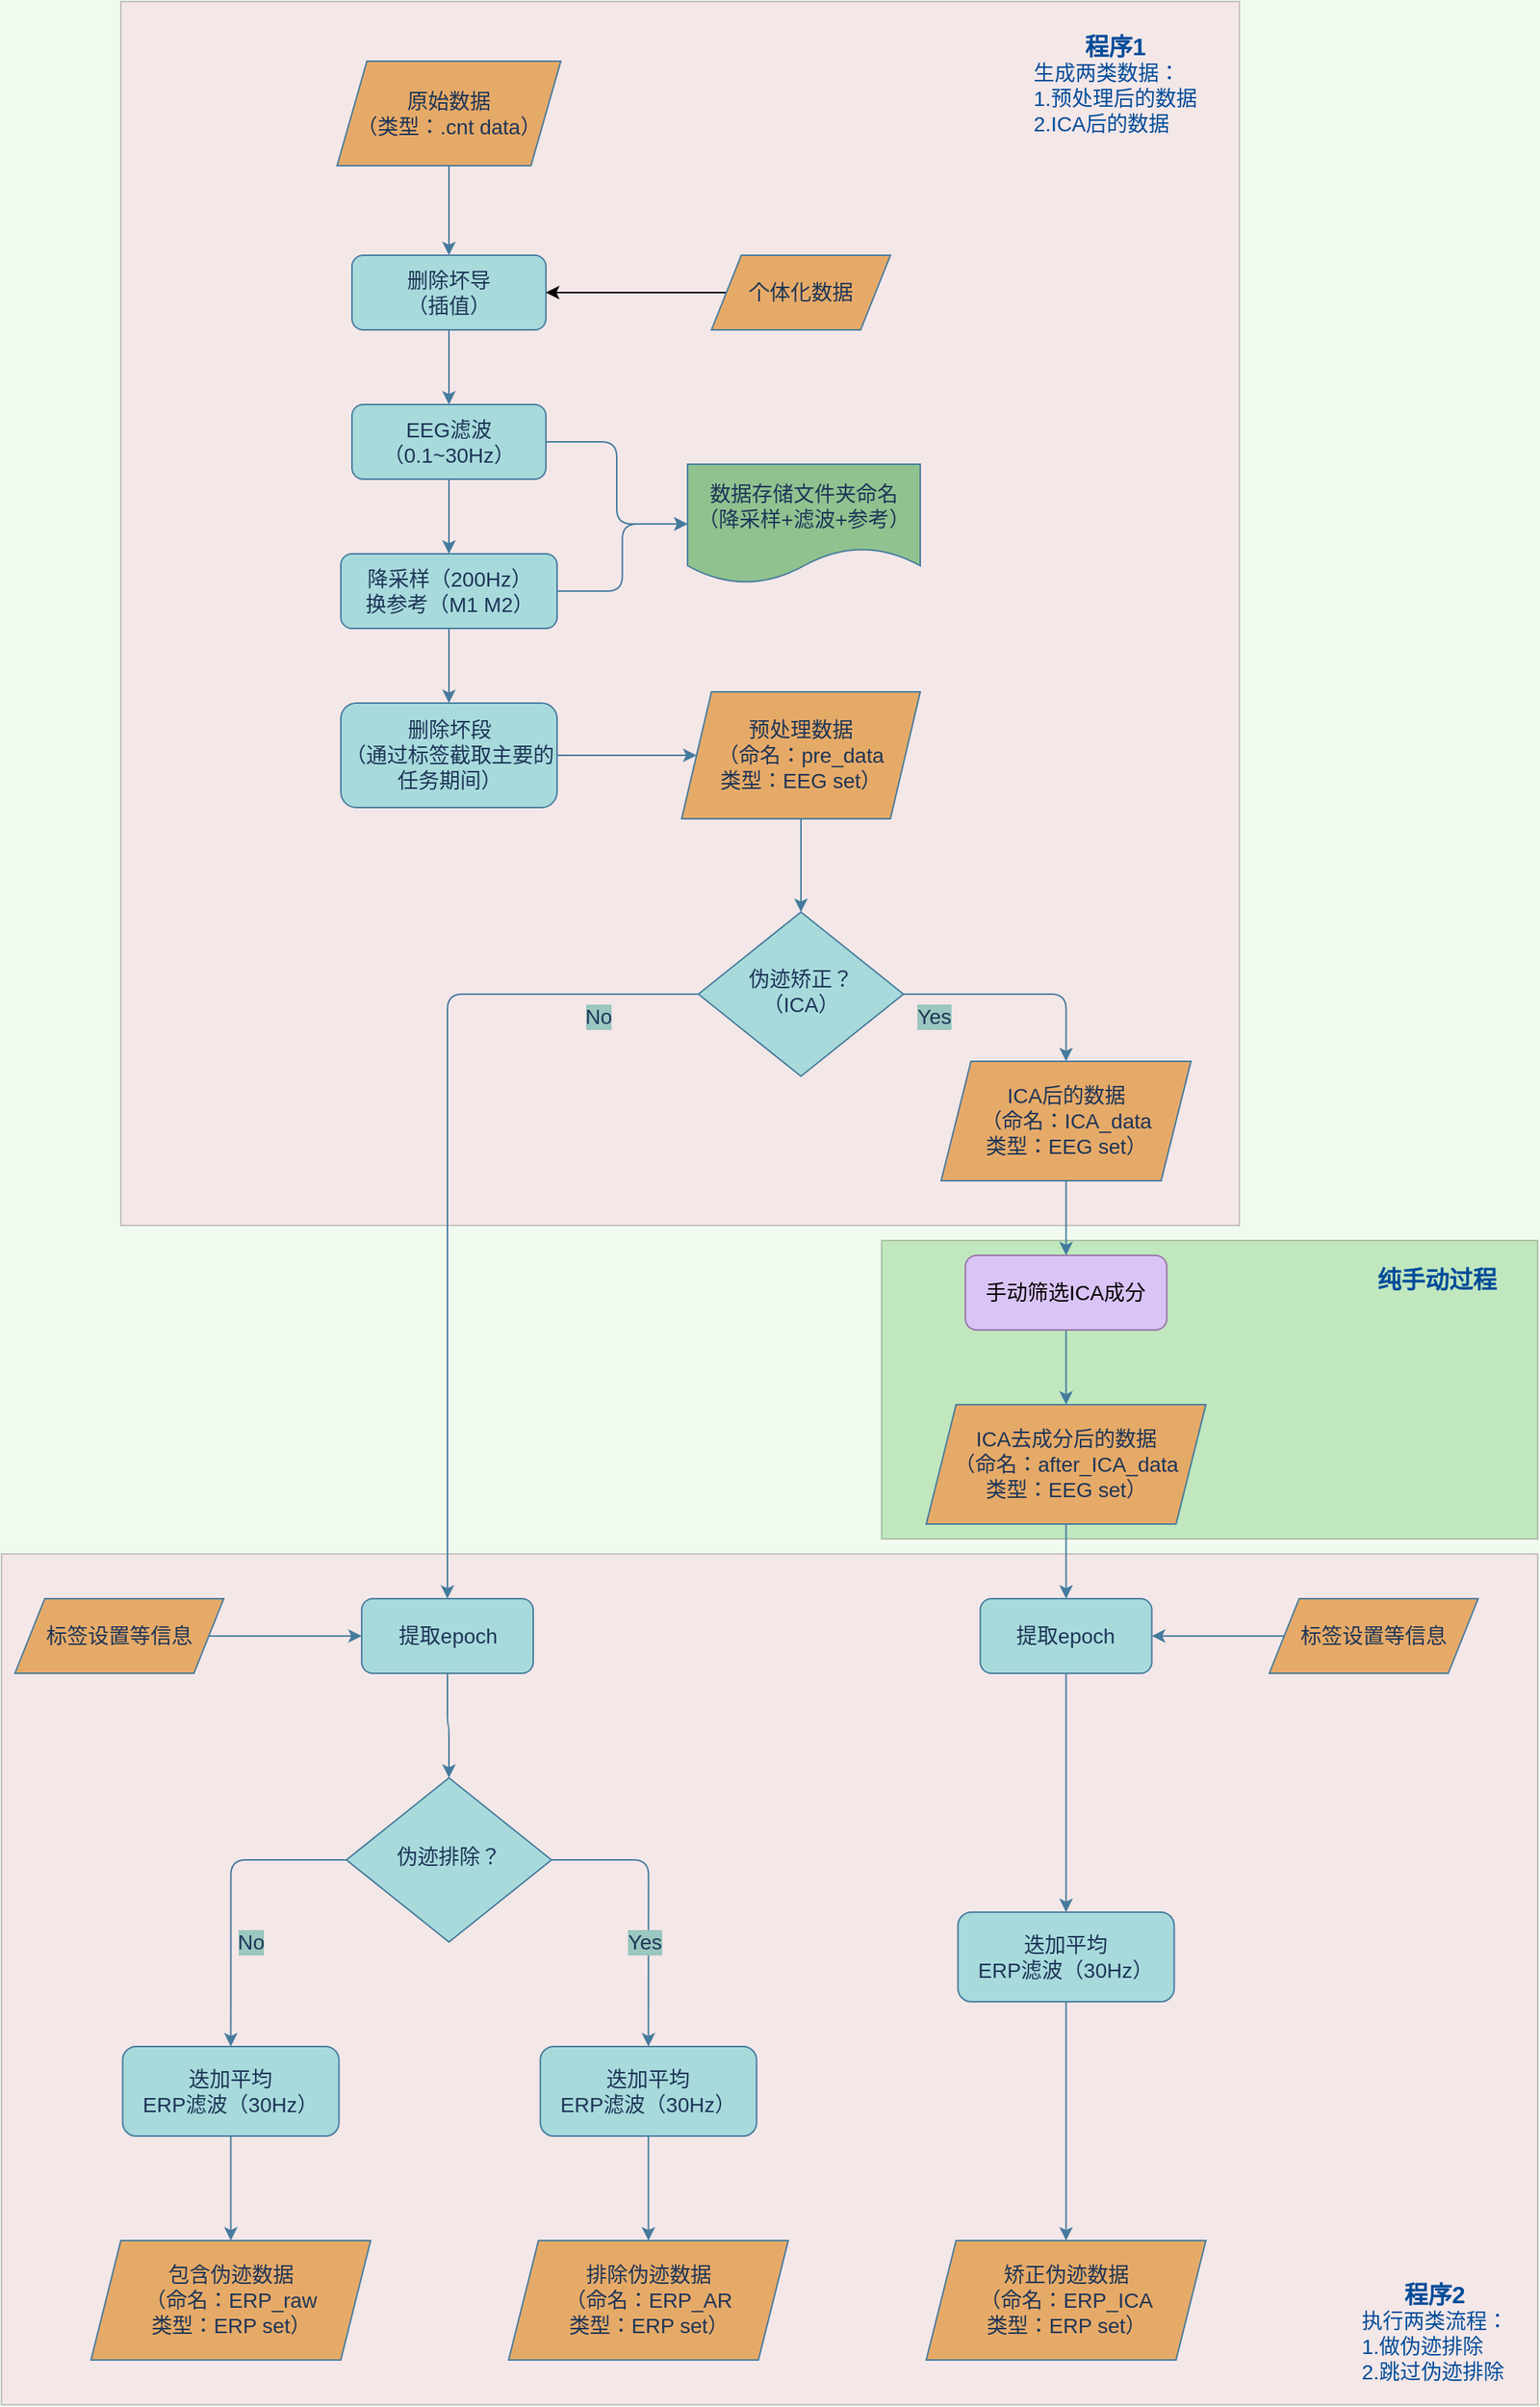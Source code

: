 <mxfile version="17.4.1" type="github" pages="2">
  <diagram id="C5RBs43oDa-KdzZeNtuy" name="20211011">
    <mxGraphModel dx="2043" dy="1754" grid="1" gridSize="10" guides="1" tooltips="1" connect="1" arrows="1" fold="1" page="1" pageScale="1" pageWidth="827" pageHeight="1169" background="#F1FAEE" math="0" shadow="0">
      <root>
        <mxCell id="WIyWlLk6GJQsqaUBKTNV-0" />
        <mxCell id="e1_vKqc_J4hscvGApq37-0" value="编程" parent="WIyWlLk6GJQsqaUBKTNV-0" />
        <mxCell id="e1_vKqc_J4hscvGApq37-1" value="" style="rounded=0;whiteSpace=wrap;html=1;fillColor=#FF99CC;opacity=20;" parent="e1_vKqc_J4hscvGApq37-0" vertex="1">
          <mxGeometry x="-80" y="940" width="1030" height="570" as="geometry" />
        </mxCell>
        <mxCell id="e1_vKqc_J4hscvGApq37-2" value="&lt;div style=&quot;text-align: center&quot;&gt;&lt;font style=&quot;font-size: 16px&quot;&gt;程序2&lt;/font&gt;&lt;/div&gt;&lt;span style=&quot;font-size: 14px&quot;&gt;&lt;span style=&quot;font-weight: normal&quot;&gt;执行两类流程：&lt;/span&gt;&lt;br&gt;&lt;span style=&quot;font-weight: normal&quot;&gt;1.做伪迹排除&lt;/span&gt;&lt;br&gt;&lt;span style=&quot;font-weight: normal&quot;&gt;2.跳过&lt;/span&gt;&lt;/span&gt;&lt;span style=&quot;font-size: 14px ; font-weight: 400&quot;&gt;伪迹排除&lt;/span&gt;&lt;span style=&quot;font-size: 14px&quot;&gt;&lt;br&gt;&lt;/span&gt;" style="text;html=1;strokeColor=none;fillColor=none;align=left;verticalAlign=top;whiteSpace=wrap;rounded=0;opacity=20;fontStyle=1;fontColor=#004C99;" parent="e1_vKqc_J4hscvGApq37-0" vertex="1">
          <mxGeometry x="830" y="1420" width="110.91" height="80.34" as="geometry" />
        </mxCell>
        <mxCell id="e1_vKqc_J4hscvGApq37-3" value="" style="rounded=0;whiteSpace=wrap;html=1;fillColor=#FF99CC;opacity=20;" parent="e1_vKqc_J4hscvGApq37-0" vertex="1">
          <mxGeometry y="-100" width="750" height="820" as="geometry" />
        </mxCell>
        <mxCell id="e1_vKqc_J4hscvGApq37-4" value="&lt;div style=&quot;text-align: center&quot;&gt;&lt;font style=&quot;font-size: 16px&quot;&gt;程序1&lt;/font&gt;&lt;/div&gt;&lt;span style=&quot;font-size: 14px&quot;&gt;&lt;span style=&quot;font-weight: normal&quot;&gt;生成两类数据：&lt;/span&gt;&lt;br&gt;&lt;span style=&quot;font-weight: normal&quot;&gt;1.预处理后的数据&lt;/span&gt;&lt;br&gt;&lt;span style=&quot;font-weight: normal&quot;&gt;2.ICA后的数据&lt;/span&gt;&lt;br&gt;&lt;/span&gt;" style="text;html=1;strokeColor=none;fillColor=none;align=left;verticalAlign=top;whiteSpace=wrap;rounded=0;opacity=20;fontStyle=1;fontColor=#004C99;" parent="e1_vKqc_J4hscvGApq37-0" vertex="1">
          <mxGeometry x="610" y="-86" width="127.89" height="86.1" as="geometry" />
        </mxCell>
        <mxCell id="e1_vKqc_J4hscvGApq37-5" value="" style="rounded=0;whiteSpace=wrap;html=1;opacity=20;fillColor=#009900;" parent="e1_vKqc_J4hscvGApq37-0" vertex="1">
          <mxGeometry x="510" y="730" width="440" height="200" as="geometry" />
        </mxCell>
        <mxCell id="e1_vKqc_J4hscvGApq37-6" value="&lt;div style=&quot;&quot;&gt;&lt;span style=&quot;font-size: 16px&quot;&gt;纯手动过程&lt;/span&gt;&lt;/div&gt;&lt;span style=&quot;font-size: 14px&quot;&gt;&lt;br&gt;&lt;/span&gt;" style="text;html=1;strokeColor=none;fillColor=none;align=center;verticalAlign=top;whiteSpace=wrap;rounded=0;opacity=20;fontStyle=1;fontColor=#004C99;" parent="e1_vKqc_J4hscvGApq37-0" vertex="1">
          <mxGeometry x="827" y="740" width="110.91" height="100" as="geometry" />
        </mxCell>
        <mxCell id="WIyWlLk6GJQsqaUBKTNV-1" parent="WIyWlLk6GJQsqaUBKTNV-0" />
        <mxCell id="ryKfxwtIdcbAc-Ll13h3-4" style="edgeStyle=orthogonalEdgeStyle;curved=0;rounded=1;sketch=0;orthogonalLoop=1;jettySize=auto;html=1;entryX=0.5;entryY=0;entryDx=0;entryDy=0;fontSize=14;fontColor=#1D3557;strokeColor=#457B9D;fillColor=#A8DADC;" parent="WIyWlLk6GJQsqaUBKTNV-1" source="WIyWlLk6GJQsqaUBKTNV-3" target="ryKfxwtIdcbAc-Ll13h3-3" edge="1">
          <mxGeometry relative="1" as="geometry" />
        </mxCell>
        <mxCell id="WIyWlLk6GJQsqaUBKTNV-3" value="删除坏导&lt;br&gt;（插值）" style="rounded=1;whiteSpace=wrap;html=1;fontSize=14;glass=0;strokeWidth=1;shadow=0;fillColor=#A8DADC;strokeColor=#457B9D;fontColor=#1D3557;" parent="WIyWlLk6GJQsqaUBKTNV-1" vertex="1">
          <mxGeometry x="155" y="70" width="130" height="50" as="geometry" />
        </mxCell>
        <mxCell id="ryKfxwtIdcbAc-Ll13h3-19" style="edgeStyle=orthogonalEdgeStyle;curved=0;rounded=1;sketch=0;orthogonalLoop=1;jettySize=auto;html=1;entryX=0.5;entryY=0;entryDx=0;entryDy=0;fontSize=14;fontColor=#1D3557;strokeColor=#457B9D;fillColor=#A8DADC;" parent="WIyWlLk6GJQsqaUBKTNV-1" source="WIyWlLk6GJQsqaUBKTNV-6" target="ryKfxwtIdcbAc-Ll13h3-18" edge="1">
          <mxGeometry relative="1" as="geometry" />
        </mxCell>
        <mxCell id="ryKfxwtIdcbAc-Ll13h3-20" value="No" style="edgeLabel;html=1;align=center;verticalAlign=middle;resizable=0;points=[];fontSize=14;fontColor=#1D3557;labelBackgroundColor=#9AC7BF;" parent="ryKfxwtIdcbAc-Ll13h3-19" vertex="1" connectable="0">
          <mxGeometry x="-0.748" y="2" relative="1" as="geometry">
            <mxPoint x="4" y="13" as="offset" />
          </mxGeometry>
        </mxCell>
        <mxCell id="ryKfxwtIdcbAc-Ll13h3-24" style="edgeStyle=orthogonalEdgeStyle;curved=0;rounded=1;sketch=0;orthogonalLoop=1;jettySize=auto;html=1;entryX=0.5;entryY=0;entryDx=0;entryDy=0;fontSize=14;fontColor=#1D3557;strokeColor=#457B9D;fillColor=#A8DADC;" parent="WIyWlLk6GJQsqaUBKTNV-1" source="WIyWlLk6GJQsqaUBKTNV-6" target="ryKfxwtIdcbAc-Ll13h3-27" edge="1">
          <mxGeometry relative="1" as="geometry" />
        </mxCell>
        <mxCell id="ryKfxwtIdcbAc-Ll13h3-25" value="Yes" style="edgeLabel;html=1;align=center;verticalAlign=middle;resizable=0;points=[];fontSize=14;fontColor=#1D3557;labelBackgroundColor=#9AC7BF;" parent="ryKfxwtIdcbAc-Ll13h3-24" vertex="1" connectable="0">
          <mxGeometry x="-0.699" y="-3" relative="1" as="geometry">
            <mxPoint x="-3" y="12" as="offset" />
          </mxGeometry>
        </mxCell>
        <mxCell id="WIyWlLk6GJQsqaUBKTNV-6" value="伪迹矫正？&lt;br style=&quot;font-size: 14px;&quot;&gt;（ICA）" style="rhombus;whiteSpace=wrap;html=1;shadow=0;fontFamily=Helvetica;fontSize=14;align=center;strokeWidth=1;spacing=6;spacingTop=-4;fillColor=#A8DADC;strokeColor=#457B9D;fontColor=#1D3557;" parent="WIyWlLk6GJQsqaUBKTNV-1" vertex="1">
          <mxGeometry x="387.25" y="510" width="137.5" height="110" as="geometry" />
        </mxCell>
        <mxCell id="ryKfxwtIdcbAc-Ll13h3-2" style="edgeStyle=orthogonalEdgeStyle;curved=0;rounded=1;sketch=0;orthogonalLoop=1;jettySize=auto;html=1;fontSize=14;fontColor=#1D3557;strokeColor=#457B9D;fillColor=#A8DADC;" parent="WIyWlLk6GJQsqaUBKTNV-1" source="ryKfxwtIdcbAc-Ll13h3-0" target="WIyWlLk6GJQsqaUBKTNV-3" edge="1">
          <mxGeometry relative="1" as="geometry" />
        </mxCell>
        <mxCell id="ryKfxwtIdcbAc-Ll13h3-0" value="原始数据&lt;br style=&quot;font-size: 14px&quot;&gt;（类型：.cnt data）" style="shape=parallelogram;perimeter=parallelogramPerimeter;whiteSpace=wrap;html=1;fixedSize=1;rounded=0;sketch=0;fontColor=#1D3557;strokeColor=#457B9D;fontSize=14;fillColor=#E6AA68;" parent="WIyWlLk6GJQsqaUBKTNV-1" vertex="1">
          <mxGeometry x="145" y="-60" width="150" height="70" as="geometry" />
        </mxCell>
        <mxCell id="ryKfxwtIdcbAc-Ll13h3-6" style="edgeStyle=orthogonalEdgeStyle;curved=0;rounded=1;sketch=0;orthogonalLoop=1;jettySize=auto;html=1;fontSize=14;fontColor=#1D3557;strokeColor=#457B9D;fillColor=#A8DADC;" parent="WIyWlLk6GJQsqaUBKTNV-1" source="ryKfxwtIdcbAc-Ll13h3-3" target="ryKfxwtIdcbAc-Ll13h3-5" edge="1">
          <mxGeometry relative="1" as="geometry" />
        </mxCell>
        <mxCell id="ryKfxwtIdcbAc-Ll13h3-10" style="edgeStyle=orthogonalEdgeStyle;curved=0;rounded=1;sketch=0;orthogonalLoop=1;jettySize=auto;html=1;fontSize=14;fontColor=#1D3557;strokeColor=#457B9D;fillColor=#A8DADC;" parent="WIyWlLk6GJQsqaUBKTNV-1" source="ryKfxwtIdcbAc-Ll13h3-3" target="ryKfxwtIdcbAc-Ll13h3-9" edge="1">
          <mxGeometry relative="1" as="geometry" />
        </mxCell>
        <mxCell id="ryKfxwtIdcbAc-Ll13h3-3" value="EEG滤波&lt;br&gt;（0.1~30Hz）" style="rounded=1;whiteSpace=wrap;html=1;fontSize=14;glass=0;strokeWidth=1;shadow=0;fillColor=#A8DADC;strokeColor=#457B9D;fontColor=#1D3557;" parent="WIyWlLk6GJQsqaUBKTNV-1" vertex="1">
          <mxGeometry x="155" y="170" width="130" height="50" as="geometry" />
        </mxCell>
        <mxCell id="ryKfxwtIdcbAc-Ll13h3-8" style="edgeStyle=orthogonalEdgeStyle;curved=0;rounded=1;sketch=0;orthogonalLoop=1;jettySize=auto;html=1;fontSize=14;fontColor=#1D3557;strokeColor=#457B9D;fillColor=#A8DADC;" parent="WIyWlLk6GJQsqaUBKTNV-1" source="ryKfxwtIdcbAc-Ll13h3-5" target="ryKfxwtIdcbAc-Ll13h3-7" edge="1">
          <mxGeometry relative="1" as="geometry" />
        </mxCell>
        <mxCell id="ryKfxwtIdcbAc-Ll13h3-11" style="edgeStyle=orthogonalEdgeStyle;curved=0;rounded=1;sketch=0;orthogonalLoop=1;jettySize=auto;html=1;entryX=0;entryY=0.5;entryDx=0;entryDy=0;fontSize=14;fontColor=#1D3557;strokeColor=#457B9D;fillColor=#A8DADC;" parent="WIyWlLk6GJQsqaUBKTNV-1" source="ryKfxwtIdcbAc-Ll13h3-5" target="ryKfxwtIdcbAc-Ll13h3-9" edge="1">
          <mxGeometry relative="1" as="geometry" />
        </mxCell>
        <mxCell id="ryKfxwtIdcbAc-Ll13h3-5" value="降采样（200Hz）&lt;br&gt;换参考（M1 M2）" style="rounded=1;whiteSpace=wrap;html=1;fontSize=14;glass=0;strokeWidth=1;shadow=0;fillColor=#A8DADC;strokeColor=#457B9D;fontColor=#1D3557;" parent="WIyWlLk6GJQsqaUBKTNV-1" vertex="1">
          <mxGeometry x="147.5" y="270" width="145" height="50" as="geometry" />
        </mxCell>
        <mxCell id="ryKfxwtIdcbAc-Ll13h3-14" style="edgeStyle=orthogonalEdgeStyle;curved=0;rounded=1;sketch=0;orthogonalLoop=1;jettySize=auto;html=1;fontSize=14;fontColor=#1D3557;strokeColor=#457B9D;fillColor=#A8DADC;" parent="WIyWlLk6GJQsqaUBKTNV-1" source="ryKfxwtIdcbAc-Ll13h3-7" target="ryKfxwtIdcbAc-Ll13h3-13" edge="1">
          <mxGeometry relative="1" as="geometry" />
        </mxCell>
        <mxCell id="ryKfxwtIdcbAc-Ll13h3-7" value="删除坏段&lt;br&gt;（通过标签截取主要的任务期间）" style="rounded=1;whiteSpace=wrap;html=1;fontSize=14;glass=0;strokeWidth=1;shadow=0;fillColor=#A8DADC;strokeColor=#457B9D;fontColor=#1D3557;" parent="WIyWlLk6GJQsqaUBKTNV-1" vertex="1">
          <mxGeometry x="147.5" y="370" width="145" height="70" as="geometry" />
        </mxCell>
        <mxCell id="ryKfxwtIdcbAc-Ll13h3-9" value="数据存储文件夹命名&lt;br&gt;（降采样+滤波+参考）" style="shape=document;whiteSpace=wrap;html=1;boundedLbl=1;rounded=0;sketch=0;fontSize=14;fontColor=#1D3557;strokeColor=#457B9D;fillColor=#90C290;" parent="WIyWlLk6GJQsqaUBKTNV-1" vertex="1">
          <mxGeometry x="380" y="210" width="156" height="80" as="geometry" />
        </mxCell>
        <mxCell id="ryKfxwtIdcbAc-Ll13h3-15" style="edgeStyle=orthogonalEdgeStyle;curved=0;rounded=1;sketch=0;orthogonalLoop=1;jettySize=auto;html=1;entryX=0.5;entryY=0;entryDx=0;entryDy=0;fontSize=14;fontColor=#1D3557;strokeColor=#457B9D;fillColor=#A8DADC;" parent="WIyWlLk6GJQsqaUBKTNV-1" source="ryKfxwtIdcbAc-Ll13h3-13" target="WIyWlLk6GJQsqaUBKTNV-6" edge="1">
          <mxGeometry relative="1" as="geometry" />
        </mxCell>
        <mxCell id="ryKfxwtIdcbAc-Ll13h3-13" value="预处理数据&lt;br&gt;（命名：pre_data&lt;br&gt;类型：EEG set）" style="shape=parallelogram;perimeter=parallelogramPerimeter;whiteSpace=wrap;html=1;fixedSize=1;rounded=0;sketch=0;fontColor=#1D3557;strokeColor=#457B9D;fontSize=14;fillColor=#E6AA68;" parent="WIyWlLk6GJQsqaUBKTNV-1" vertex="1">
          <mxGeometry x="376" y="362.5" width="160" height="85" as="geometry" />
        </mxCell>
        <mxCell id="ryKfxwtIdcbAc-Ll13h3-32" style="edgeStyle=orthogonalEdgeStyle;curved=0;rounded=1;sketch=0;orthogonalLoop=1;jettySize=auto;html=1;entryX=0.5;entryY=0;entryDx=0;entryDy=0;fontSize=14;fontColor=#1D3557;strokeColor=#457B9D;fillColor=#A8DADC;" parent="WIyWlLk6GJQsqaUBKTNV-1" source="ryKfxwtIdcbAc-Ll13h3-18" target="ryKfxwtIdcbAc-Ll13h3-31" edge="1">
          <mxGeometry relative="1" as="geometry" />
        </mxCell>
        <mxCell id="ryKfxwtIdcbAc-Ll13h3-18" value="提取epoch" style="rounded=1;whiteSpace=wrap;html=1;fontSize=14;glass=0;strokeWidth=1;shadow=0;fillColor=#A8DADC;strokeColor=#457B9D;fontColor=#1D3557;" parent="WIyWlLk6GJQsqaUBKTNV-1" vertex="1">
          <mxGeometry x="161.5" y="970" width="115" height="50" as="geometry" />
        </mxCell>
        <mxCell id="ryKfxwtIdcbAc-Ll13h3-22" style="edgeStyle=orthogonalEdgeStyle;curved=0;rounded=1;sketch=0;orthogonalLoop=1;jettySize=auto;html=1;entryX=0;entryY=0.5;entryDx=0;entryDy=0;fontSize=14;fontColor=#1D3557;strokeColor=#457B9D;fillColor=#A8DADC;" parent="WIyWlLk6GJQsqaUBKTNV-1" source="ryKfxwtIdcbAc-Ll13h3-21" target="ryKfxwtIdcbAc-Ll13h3-18" edge="1">
          <mxGeometry relative="1" as="geometry" />
        </mxCell>
        <mxCell id="ryKfxwtIdcbAc-Ll13h3-21" value="标签设置等信息" style="shape=parallelogram;perimeter=parallelogramPerimeter;whiteSpace=wrap;html=1;fixedSize=1;rounded=0;sketch=0;fontColor=#1D3557;strokeColor=#457B9D;fontSize=14;fillColor=#E6AA68;" parent="WIyWlLk6GJQsqaUBKTNV-1" vertex="1">
          <mxGeometry x="-71" y="970" width="140" height="50" as="geometry" />
        </mxCell>
        <mxCell id="ryKfxwtIdcbAc-Ll13h3-29" style="edgeStyle=orthogonalEdgeStyle;curved=0;rounded=1;sketch=0;orthogonalLoop=1;jettySize=auto;html=1;entryX=0.5;entryY=0;entryDx=0;entryDy=0;fontSize=14;fontColor=#1D3557;strokeColor=#457B9D;fillColor=#A8DADC;" parent="WIyWlLk6GJQsqaUBKTNV-1" source="ryKfxwtIdcbAc-Ll13h3-23" target="ryKfxwtIdcbAc-Ll13h3-26" edge="1">
          <mxGeometry relative="1" as="geometry" />
        </mxCell>
        <mxCell id="ryKfxwtIdcbAc-Ll13h3-23" value="手动筛选ICA成分" style="rounded=1;whiteSpace=wrap;html=1;fontSize=14;glass=0;strokeWidth=1;shadow=0;strokeColor=#9673a6;fillColor=#DAC4F7;" parent="WIyWlLk6GJQsqaUBKTNV-1" vertex="1">
          <mxGeometry x="566.25" y="740" width="135" height="50" as="geometry" />
        </mxCell>
        <mxCell id="ryKfxwtIdcbAc-Ll13h3-41" style="edgeStyle=orthogonalEdgeStyle;curved=0;rounded=1;sketch=0;orthogonalLoop=1;jettySize=auto;html=1;fontSize=14;fontColor=#1D3557;strokeColor=#457B9D;fillColor=#A8DADC;" parent="WIyWlLk6GJQsqaUBKTNV-1" source="ryKfxwtIdcbAc-Ll13h3-26" target="ryKfxwtIdcbAc-Ll13h3-38" edge="1">
          <mxGeometry relative="1" as="geometry" />
        </mxCell>
        <mxCell id="ryKfxwtIdcbAc-Ll13h3-26" value="ICA去成分后的数据&lt;br&gt;（命名：after_ICA_data&lt;br&gt;类型：EEG set）" style="shape=parallelogram;perimeter=parallelogramPerimeter;whiteSpace=wrap;html=1;fixedSize=1;rounded=0;sketch=0;fontColor=#1D3557;strokeColor=#457B9D;fontSize=14;fillColor=#E6AA68;" parent="WIyWlLk6GJQsqaUBKTNV-1" vertex="1">
          <mxGeometry x="540" y="840" width="187.5" height="80" as="geometry" />
        </mxCell>
        <mxCell id="ryKfxwtIdcbAc-Ll13h3-28" style="edgeStyle=orthogonalEdgeStyle;curved=0;rounded=1;sketch=0;orthogonalLoop=1;jettySize=auto;html=1;entryX=0.5;entryY=0;entryDx=0;entryDy=0;fontSize=14;fontColor=#1D3557;strokeColor=#457B9D;fillColor=#A8DADC;" parent="WIyWlLk6GJQsqaUBKTNV-1" source="ryKfxwtIdcbAc-Ll13h3-27" target="ryKfxwtIdcbAc-Ll13h3-23" edge="1">
          <mxGeometry relative="1" as="geometry" />
        </mxCell>
        <mxCell id="ryKfxwtIdcbAc-Ll13h3-27" value="ICA后的数据&lt;br&gt;（命名：ICA_data&lt;br&gt;类型：EEG set）" style="shape=parallelogram;perimeter=parallelogramPerimeter;whiteSpace=wrap;html=1;fixedSize=1;rounded=0;sketch=0;fontColor=#1D3557;strokeColor=#457B9D;fontSize=14;fillColor=#E6AA68;" parent="WIyWlLk6GJQsqaUBKTNV-1" vertex="1">
          <mxGeometry x="550" y="610" width="167.5" height="80" as="geometry" />
        </mxCell>
        <mxCell id="ryKfxwtIdcbAc-Ll13h3-31" value="伪迹排除？" style="rhombus;whiteSpace=wrap;html=1;shadow=0;fontFamily=Helvetica;fontSize=14;align=center;strokeWidth=1;spacing=6;spacingTop=-4;fillColor=#A8DADC;strokeColor=#457B9D;fontColor=#1D3557;" parent="WIyWlLk6GJQsqaUBKTNV-1" vertex="1">
          <mxGeometry x="151.25" y="1090" width="137.5" height="110" as="geometry" />
        </mxCell>
        <mxCell id="ryKfxwtIdcbAc-Ll13h3-33" style="edgeStyle=orthogonalEdgeStyle;curved=0;rounded=1;sketch=0;orthogonalLoop=1;jettySize=auto;html=1;entryX=0.5;entryY=0;entryDx=0;entryDy=0;fontSize=14;fontColor=#1D3557;strokeColor=#457B9D;fillColor=#A8DADC;exitX=0;exitY=0.5;exitDx=0;exitDy=0;" parent="WIyWlLk6GJQsqaUBKTNV-1" source="ryKfxwtIdcbAc-Ll13h3-31" target="ryKfxwtIdcbAc-Ll13h3-37" edge="1">
          <mxGeometry relative="1" as="geometry">
            <mxPoint x="144" y="1040" as="sourcePoint" />
            <mxPoint x="-25.75" y="1175" as="targetPoint" />
          </mxGeometry>
        </mxCell>
        <mxCell id="ryKfxwtIdcbAc-Ll13h3-34" value="No" style="edgeLabel;html=1;align=center;verticalAlign=middle;resizable=0;points=[];fontSize=14;fontColor=#1D3557;labelBackgroundColor=#9AC7BF;" parent="ryKfxwtIdcbAc-Ll13h3-33" vertex="1" connectable="0">
          <mxGeometry x="-0.748" y="2" relative="1" as="geometry">
            <mxPoint x="-39" y="53" as="offset" />
          </mxGeometry>
        </mxCell>
        <mxCell id="ryKfxwtIdcbAc-Ll13h3-35" style="edgeStyle=orthogonalEdgeStyle;curved=0;rounded=1;sketch=0;orthogonalLoop=1;jettySize=auto;html=1;entryX=0.5;entryY=0;entryDx=0;entryDy=0;fontSize=14;fontColor=#1D3557;strokeColor=#457B9D;fillColor=#A8DADC;exitX=1;exitY=0.5;exitDx=0;exitDy=0;" parent="WIyWlLk6GJQsqaUBKTNV-1" source="ryKfxwtIdcbAc-Ll13h3-31" target="ryKfxwtIdcbAc-Ll13h3-42" edge="1">
          <mxGeometry relative="1" as="geometry">
            <mxPoint x="339" y="1055" as="sourcePoint" />
            <mxPoint x="448" y="1100" as="targetPoint" />
          </mxGeometry>
        </mxCell>
        <mxCell id="ryKfxwtIdcbAc-Ll13h3-36" value="Yes" style="edgeLabel;html=1;align=center;verticalAlign=middle;resizable=0;points=[];fontSize=14;fontColor=#1D3557;labelBackgroundColor=#9AC7BF;" parent="ryKfxwtIdcbAc-Ll13h3-35" vertex="1" connectable="0">
          <mxGeometry x="-0.699" y="-3" relative="1" as="geometry">
            <mxPoint x="33" y="52" as="offset" />
          </mxGeometry>
        </mxCell>
        <mxCell id="ryKfxwtIdcbAc-Ll13h3-48" style="edgeStyle=orthogonalEdgeStyle;curved=0;rounded=1;sketch=0;orthogonalLoop=1;jettySize=auto;html=1;entryX=0.5;entryY=0;entryDx=0;entryDy=0;fontSize=14;fontColor=#1D3557;strokeColor=#457B9D;fillColor=#A8DADC;" parent="WIyWlLk6GJQsqaUBKTNV-1" source="ryKfxwtIdcbAc-Ll13h3-37" target="ryKfxwtIdcbAc-Ll13h3-45" edge="1">
          <mxGeometry relative="1" as="geometry" />
        </mxCell>
        <mxCell id="ryKfxwtIdcbAc-Ll13h3-37" value="迭加平均&lt;br&gt;ERP滤波（30Hz）" style="rounded=1;whiteSpace=wrap;html=1;fontSize=14;glass=0;strokeWidth=1;shadow=0;fillColor=#A8DADC;strokeColor=#457B9D;fontColor=#1D3557;" parent="WIyWlLk6GJQsqaUBKTNV-1" vertex="1">
          <mxGeometry x="1.25" y="1270" width="145" height="60" as="geometry" />
        </mxCell>
        <mxCell id="ryKfxwtIdcbAc-Ll13h3-44" style="edgeStyle=orthogonalEdgeStyle;curved=0;rounded=1;sketch=0;orthogonalLoop=1;jettySize=auto;html=1;entryX=0.5;entryY=0;entryDx=0;entryDy=0;fontSize=14;fontColor=#1D3557;strokeColor=#457B9D;fillColor=#A8DADC;" parent="WIyWlLk6GJQsqaUBKTNV-1" source="ryKfxwtIdcbAc-Ll13h3-38" target="ryKfxwtIdcbAc-Ll13h3-43" edge="1">
          <mxGeometry relative="1" as="geometry" />
        </mxCell>
        <mxCell id="ryKfxwtIdcbAc-Ll13h3-38" value="提取epoch" style="rounded=1;whiteSpace=wrap;html=1;fontSize=14;glass=0;strokeWidth=1;shadow=0;fillColor=#A8DADC;strokeColor=#457B9D;fontColor=#1D3557;" parent="WIyWlLk6GJQsqaUBKTNV-1" vertex="1">
          <mxGeometry x="576.25" y="970" width="115" height="50" as="geometry" />
        </mxCell>
        <mxCell id="ryKfxwtIdcbAc-Ll13h3-39" style="edgeStyle=orthogonalEdgeStyle;curved=0;rounded=1;sketch=0;orthogonalLoop=1;jettySize=auto;html=1;entryX=1;entryY=0.5;entryDx=0;entryDy=0;fontSize=14;fontColor=#1D3557;strokeColor=#457B9D;fillColor=#A8DADC;" parent="WIyWlLk6GJQsqaUBKTNV-1" source="ryKfxwtIdcbAc-Ll13h3-40" target="ryKfxwtIdcbAc-Ll13h3-38" edge="1">
          <mxGeometry relative="1" as="geometry" />
        </mxCell>
        <mxCell id="ryKfxwtIdcbAc-Ll13h3-40" value="标签设置等信息" style="shape=parallelogram;perimeter=parallelogramPerimeter;whiteSpace=wrap;html=1;fixedSize=1;rounded=0;sketch=0;fontColor=#1D3557;strokeColor=#457B9D;fontSize=14;fillColor=#E6AA68;" parent="WIyWlLk6GJQsqaUBKTNV-1" vertex="1">
          <mxGeometry x="770" y="970" width="140" height="50" as="geometry" />
        </mxCell>
        <mxCell id="ryKfxwtIdcbAc-Ll13h3-49" style="edgeStyle=orthogonalEdgeStyle;curved=0;rounded=1;sketch=0;orthogonalLoop=1;jettySize=auto;html=1;entryX=0.5;entryY=0;entryDx=0;entryDy=0;fontSize=14;fontColor=#1D3557;strokeColor=#457B9D;fillColor=#A8DADC;" parent="WIyWlLk6GJQsqaUBKTNV-1" source="ryKfxwtIdcbAc-Ll13h3-42" target="ryKfxwtIdcbAc-Ll13h3-46" edge="1">
          <mxGeometry relative="1" as="geometry" />
        </mxCell>
        <mxCell id="ryKfxwtIdcbAc-Ll13h3-42" value="迭加平均&lt;br&gt;ERP滤波（30Hz）" style="rounded=1;whiteSpace=wrap;html=1;fontSize=14;glass=0;strokeWidth=1;shadow=0;fillColor=#A8DADC;strokeColor=#457B9D;fontColor=#1D3557;" parent="WIyWlLk6GJQsqaUBKTNV-1" vertex="1">
          <mxGeometry x="281.25" y="1270" width="145" height="60" as="geometry" />
        </mxCell>
        <mxCell id="ryKfxwtIdcbAc-Ll13h3-50" style="edgeStyle=orthogonalEdgeStyle;curved=0;rounded=1;sketch=0;orthogonalLoop=1;jettySize=auto;html=1;entryX=0.5;entryY=0;entryDx=0;entryDy=0;fontSize=14;fontColor=#1D3557;strokeColor=#457B9D;fillColor=#A8DADC;" parent="WIyWlLk6GJQsqaUBKTNV-1" source="ryKfxwtIdcbAc-Ll13h3-43" target="ryKfxwtIdcbAc-Ll13h3-47" edge="1">
          <mxGeometry relative="1" as="geometry" />
        </mxCell>
        <mxCell id="ryKfxwtIdcbAc-Ll13h3-43" value="迭加平均&lt;br&gt;ERP滤波（30Hz）" style="rounded=1;whiteSpace=wrap;html=1;fontSize=14;glass=0;strokeWidth=1;shadow=0;fillColor=#A8DADC;strokeColor=#457B9D;fontColor=#1D3557;" parent="WIyWlLk6GJQsqaUBKTNV-1" vertex="1">
          <mxGeometry x="561.25" y="1180" width="145" height="60" as="geometry" />
        </mxCell>
        <mxCell id="ryKfxwtIdcbAc-Ll13h3-45" value="包含伪迹数据&lt;br&gt;（命名：ERP_raw&lt;br&gt;类型：ERP set）" style="shape=parallelogram;perimeter=parallelogramPerimeter;whiteSpace=wrap;html=1;fixedSize=1;rounded=0;sketch=0;fontColor=#1D3557;strokeColor=#457B9D;fontSize=14;fillColor=#E6AA68;" parent="WIyWlLk6GJQsqaUBKTNV-1" vertex="1">
          <mxGeometry x="-20" y="1400" width="187.5" height="80" as="geometry" />
        </mxCell>
        <mxCell id="ryKfxwtIdcbAc-Ll13h3-46" value="排除伪迹数据&lt;br&gt;（命名：ERP_AR&lt;br&gt;类型：ERP set）" style="shape=parallelogram;perimeter=parallelogramPerimeter;whiteSpace=wrap;html=1;fixedSize=1;rounded=0;sketch=0;fontColor=#1D3557;strokeColor=#457B9D;fontSize=14;fillColor=#E6AA68;" parent="WIyWlLk6GJQsqaUBKTNV-1" vertex="1">
          <mxGeometry x="260" y="1400" width="187.5" height="80" as="geometry" />
        </mxCell>
        <mxCell id="ryKfxwtIdcbAc-Ll13h3-47" value="矫正伪迹数据&lt;br&gt;（命名：ERP_ICA&lt;br&gt;类型：ERP set）" style="shape=parallelogram;perimeter=parallelogramPerimeter;whiteSpace=wrap;html=1;fixedSize=1;rounded=0;sketch=0;fontColor=#1D3557;strokeColor=#457B9D;fontSize=14;fillColor=#E6AA68;" parent="WIyWlLk6GJQsqaUBKTNV-1" vertex="1">
          <mxGeometry x="540" y="1400" width="187.5" height="80" as="geometry" />
        </mxCell>
        <mxCell id="e1_vKqc_J4hscvGApq37-9" style="edgeStyle=orthogonalEdgeStyle;rounded=0;orthogonalLoop=1;jettySize=auto;html=1;" parent="WIyWlLk6GJQsqaUBKTNV-1" source="e1_vKqc_J4hscvGApq37-7" target="WIyWlLk6GJQsqaUBKTNV-3" edge="1">
          <mxGeometry relative="1" as="geometry" />
        </mxCell>
        <mxCell id="e1_vKqc_J4hscvGApq37-7" value="个体化数据" style="shape=parallelogram;perimeter=parallelogramPerimeter;whiteSpace=wrap;html=1;fixedSize=1;rounded=0;sketch=0;fontColor=#1D3557;strokeColor=#457B9D;fontSize=14;fillColor=#E6AA68;" parent="WIyWlLk6GJQsqaUBKTNV-1" vertex="1">
          <mxGeometry x="396" y="70" width="120" height="50" as="geometry" />
        </mxCell>
      </root>
    </mxGraphModel>
  </diagram>
  <diagram id="uh1lt8se6vcdoDpPCYs2" name="20220407">
    <mxGraphModel dx="2043" dy="1754" grid="1" gridSize="10" guides="1" tooltips="1" connect="1" arrows="1" fold="1" page="1" pageScale="1" pageWidth="827" pageHeight="1169" math="0" shadow="0">
      <root>
        <mxCell id="0" />
        <mxCell id="zPsbsjUJ9gTaqhYnRZNy-2" value="归类" parent="0" />
        <mxCell id="3jWFVBmGNG5zz24Qvm-C-2" value="" style="rounded=0;whiteSpace=wrap;html=1;fontSize=14;fillColor=#d5e8d4;strokeColor=#82b366;align=right;" parent="zPsbsjUJ9gTaqhYnRZNy-2" vertex="1">
          <mxGeometry x="-263" y="-1090" width="253" height="850" as="geometry" />
        </mxCell>
        <mxCell id="7l8Xifmc3FoTHJ5kvdKz-1" value="&lt;div&gt;&lt;/div&gt;&lt;div style=&quot;font-size: 16px&quot;&gt;&lt;span&gt;&lt;font color=&quot;#67ab9f&quot;&gt;结果数据&lt;/font&gt;&lt;/span&gt;&lt;/div&gt;&lt;div style=&quot;&quot;&gt;&lt;span style=&quot;font-weight: normal&quot;&gt;&lt;font style=&quot;font-size: 14px&quot; color=&quot;#67ab9f&quot;&gt;通过EEGLAB和ERPLAB输出&lt;/font&gt;&lt;/span&gt;&lt;/div&gt;" style="text;html=1;strokeColor=none;fillColor=none;align=right;verticalAlign=top;whiteSpace=wrap;rounded=0;opacity=20;fontStyle=1;fontColor=#004C99;" parent="zPsbsjUJ9gTaqhYnRZNy-2" vertex="1">
          <mxGeometry x="-147" y="-1082" width="120" height="60" as="geometry" />
        </mxCell>
        <mxCell id="7l8Xifmc3FoTHJ5kvdKz-2" value="" style="rounded=0;whiteSpace=wrap;html=1;fontSize=14;fillColor=#ffe6cc;strokeColor=#d79b00;align=right;" parent="zPsbsjUJ9gTaqhYnRZNy-2" vertex="1">
          <mxGeometry x="580" y="-1090" width="240" height="850" as="geometry" />
        </mxCell>
        <mxCell id="7l8Xifmc3FoTHJ5kvdKz-3" value="&lt;div&gt;&lt;/div&gt;&lt;div style=&quot;font-size: 16px&quot;&gt;&lt;span&gt;&lt;font&gt;实验数据&lt;/font&gt;&lt;/span&gt;&lt;/div&gt;&lt;div style=&quot;&quot;&gt;&lt;span style=&quot;font-weight: normal&quot;&gt;&lt;font style=&quot;font-size: 14px&quot;&gt;采集的数据和实验设计方案&lt;/font&gt;&lt;/span&gt;&lt;/div&gt;" style="text;html=1;strokeColor=none;fillColor=none;align=right;verticalAlign=top;whiteSpace=wrap;rounded=0;opacity=20;fontStyle=1;fontColor=#994C00;" parent="zPsbsjUJ9gTaqhYnRZNy-2" vertex="1">
          <mxGeometry x="694" y="-314" width="120" height="60" as="geometry" />
        </mxCell>
        <mxCell id="7l8Xifmc3FoTHJ5kvdKz-5" value="" style="rounded=0;whiteSpace=wrap;html=1;fontFamily=Helvetica;fontSize=14;fillColor=#e1d5e7;strokeColor=#9673a6;" parent="zPsbsjUJ9gTaqhYnRZNy-2" vertex="1">
          <mxGeometry x="-10" y="-1090" width="590" height="230" as="geometry" />
        </mxCell>
        <mxCell id="7l8Xifmc3FoTHJ5kvdKz-6" value="&lt;div&gt;&lt;/div&gt;&lt;div style=&quot;font-size: 16px&quot;&gt;&lt;font&gt;1.预处理&lt;/font&gt;&lt;/div&gt;" style="text;html=1;strokeColor=none;fillColor=none;align=right;verticalAlign=top;whiteSpace=wrap;rounded=0;opacity=20;fontStyle=1;fontColor=#6600CC;" parent="zPsbsjUJ9gTaqhYnRZNy-2" vertex="1">
          <mxGeometry x="442" y="-1085" width="120" height="40" as="geometry" />
        </mxCell>
        <mxCell id="7l8Xifmc3FoTHJ5kvdKz-7" value="" style="rounded=0;whiteSpace=wrap;html=1;fontFamily=Helvetica;fontSize=14;fillColor=#e1d5e7;strokeColor=#9673a6;" parent="zPsbsjUJ9gTaqhYnRZNy-2" vertex="1">
          <mxGeometry x="-10" y="-861" width="590" height="311" as="geometry" />
        </mxCell>
        <mxCell id="7l8Xifmc3FoTHJ5kvdKz-8" value="&lt;div&gt;&lt;/div&gt;&lt;div style=&quot;font-size: 16px&quot;&gt;&lt;font&gt;2.伪迹校正&lt;/font&gt;&lt;/div&gt;" style="text;html=1;strokeColor=none;fillColor=none;align=right;verticalAlign=top;whiteSpace=wrap;rounded=0;opacity=20;fontStyle=1;fontColor=#6600CC;" parent="zPsbsjUJ9gTaqhYnRZNy-2" vertex="1">
          <mxGeometry x="442" y="-840" width="120" height="40" as="geometry" />
        </mxCell>
        <mxCell id="7l8Xifmc3FoTHJ5kvdKz-10" value="" style="rounded=0;whiteSpace=wrap;html=1;fontFamily=Helvetica;fontSize=14;fillColor=#e1d5e7;strokeColor=#9673a6;" parent="zPsbsjUJ9gTaqhYnRZNy-2" vertex="1">
          <mxGeometry x="-10" y="-550" width="590" height="310" as="geometry" />
        </mxCell>
        <mxCell id="7l8Xifmc3FoTHJ5kvdKz-11" value="&lt;div&gt;&lt;/div&gt;&lt;div style=&quot;font-size: 16px&quot;&gt;&lt;font&gt;3.伪迹排除&lt;/font&gt;&lt;/div&gt;" style="text;html=1;strokeColor=none;fillColor=none;align=left;verticalAlign=top;whiteSpace=wrap;rounded=0;opacity=20;fontStyle=1;fontColor=#6600CC;" parent="zPsbsjUJ9gTaqhYnRZNy-2" vertex="1">
          <mxGeometry y="-540" width="120" height="40" as="geometry" />
        </mxCell>
        <mxCell id="vDib-catRhIKmovn4uyf-21" value="" style="rounded=0;whiteSpace=wrap;html=1;fontFamily=Helvetica;fontSize=14;fillColor=#E1D5E7;strokeColor=#9673a6;" parent="zPsbsjUJ9gTaqhYnRZNy-2" vertex="1">
          <mxGeometry x="-10" y="-240" width="590" height="290" as="geometry" />
        </mxCell>
        <mxCell id="vDib-catRhIKmovn4uyf-26" value="" style="rounded=0;whiteSpace=wrap;html=1;fontFamily=Helvetica;fontSize=14;fillColor=#dae8fc;strokeColor=#6c8ebf;" parent="zPsbsjUJ9gTaqhYnRZNy-2" vertex="1">
          <mxGeometry x="-263" y="-240" width="253" height="540" as="geometry" />
        </mxCell>
        <mxCell id="vDib-catRhIKmovn4uyf-27" value="&lt;div&gt;&lt;/div&gt;&lt;div style=&quot;font-size: 16px&quot;&gt;&lt;span&gt;&lt;font&gt;ERP数据&lt;/font&gt;&lt;/span&gt;&lt;/div&gt;&lt;div&gt;&lt;span style=&quot;font-weight: normal&quot;&gt;&lt;font style=&quot;font-size: 14px&quot;&gt;ERPLAB输出,存储ERP信息&lt;/font&gt;&lt;/span&gt;&lt;/div&gt;" style="text;html=1;strokeColor=none;fillColor=none;align=left;verticalAlign=top;whiteSpace=wrap;rounded=0;opacity=20;fontStyle=1;fontColor=#004C99;" parent="zPsbsjUJ9gTaqhYnRZNy-2" vertex="1">
          <mxGeometry x="-251" y="218" width="120" height="60" as="geometry" />
        </mxCell>
        <mxCell id="vDib-catRhIKmovn4uyf-28" value="" style="rounded=0;whiteSpace=wrap;html=1;fontFamily=Helvetica;fontSize=14;fillColor=#dae8fc;strokeColor=#6c8ebf;" parent="zPsbsjUJ9gTaqhYnRZNy-2" vertex="1">
          <mxGeometry x="580" y="-240" width="240" height="540" as="geometry" />
        </mxCell>
        <mxCell id="vDib-catRhIKmovn4uyf-40" value="&lt;div&gt;&lt;/div&gt;&lt;div style=&quot;font-size: 16px&quot;&gt;&lt;font&gt;4.ERP计算&lt;/font&gt;&lt;/div&gt;" style="text;html=1;strokeColor=none;fillColor=none;align=right;verticalAlign=top;whiteSpace=wrap;rounded=0;opacity=20;fontStyle=1;fontColor=#6600CC;" parent="zPsbsjUJ9gTaqhYnRZNy-2" vertex="1">
          <mxGeometry x="450" y="-229" width="120" height="40" as="geometry" />
        </mxCell>
        <mxCell id="vDib-catRhIKmovn4uyf-51" value="" style="rounded=0;whiteSpace=wrap;html=1;fontFamily=Helvetica;fontSize=14;fillColor=#E1D5E7;strokeColor=#9673a6;" parent="zPsbsjUJ9gTaqhYnRZNy-2" vertex="1">
          <mxGeometry x="-10" y="50" width="590" height="250" as="geometry" />
        </mxCell>
        <mxCell id="vDib-catRhIKmovn4uyf-52" value="&lt;div&gt;&lt;/div&gt;&lt;div style=&quot;font-size: 16px&quot;&gt;&lt;font&gt;5. ERP绘图&lt;/font&gt;&lt;/div&gt;" style="text;html=1;strokeColor=none;fillColor=none;align=left;verticalAlign=top;whiteSpace=wrap;rounded=0;opacity=20;fontStyle=1;fontColor=#6600CC;" parent="zPsbsjUJ9gTaqhYnRZNy-2" vertex="1">
          <mxGeometry y="59" width="120" height="40" as="geometry" />
        </mxCell>
        <mxCell id="1" parent="0" />
        <mxCell id="RWbTvh-L5yusF42mVS5a-2" style="edgeStyle=orthogonalEdgeStyle;rounded=0;orthogonalLoop=1;jettySize=auto;html=1;exitX=0;exitY=0.5;exitDx=0;exitDy=0;" parent="1" source="yDxUVKlFFwktuAXkeSaY-1" target="RWbTvh-L5yusF42mVS5a-1" edge="1">
          <mxGeometry relative="1" as="geometry" />
        </mxCell>
        <mxCell id="yDxUVKlFFwktuAXkeSaY-1" value="原始脑电数据&lt;br style=&quot;font-size: 14px&quot;&gt;（.cnt data）" style="shape=parallelogram;perimeter=parallelogramPerimeter;whiteSpace=wrap;html=1;fixedSize=1;rounded=0;sketch=0;fontColor=#1D3557;strokeColor=#457B9D;fontSize=14;fillColor=#E6AA68;" parent="1" vertex="1">
          <mxGeometry x="633" y="-1040" width="150" height="70" as="geometry" />
        </mxCell>
        <mxCell id="0WhXXdn2OofSJmG_Howc-37" style="edgeStyle=orthogonalEdgeStyle;rounded=0;orthogonalLoop=1;jettySize=auto;html=1;entryX=0.5;entryY=0;entryDx=0;entryDy=0;strokeColor=#CC6600;strokeWidth=3;" parent="1" source="sLbeKSNm80x1E_7-kDhE-1" target="0WhXXdn2OofSJmG_Howc-35" edge="1">
          <mxGeometry relative="1" as="geometry">
            <Array as="points">
              <mxPoint x="708" y="-560" />
              <mxPoint x="270" y="-560" />
            </Array>
          </mxGeometry>
        </mxCell>
        <mxCell id="vDib-catRhIKmovn4uyf-17" value="&lt;b style=&quot;&quot;&gt;设置bin&lt;/b&gt;" style="edgeLabel;html=1;align=center;verticalAlign=middle;resizable=0;points=[];fontSize=18;fontColor=#EA6B66;labelBackgroundColor=#FFE6CC;" parent="0WhXXdn2OofSJmG_Howc-37" vertex="1" connectable="0">
          <mxGeometry x="-0.286" y="-2" relative="1" as="geometry">
            <mxPoint x="77" as="offset" />
          </mxGeometry>
        </mxCell>
        <mxCell id="sLbeKSNm80x1E_7-kDhE-1" value="事件编码方案&lt;br&gt;（txt）" style="shape=parallelogram;perimeter=parallelogramPerimeter;whiteSpace=wrap;html=1;fixedSize=1;rounded=0;sketch=0;fontColor=#1D3557;strokeColor=#457B9D;fontSize=14;fillColor=#E6AA68;" parent="1" vertex="1">
          <mxGeometry x="633" y="-690" width="150" height="70" as="geometry" />
        </mxCell>
        <mxCell id="sLbeKSNm80x1E_7-kDhE-2" value="被试基本信息&lt;br&gt;（excel）" style="shape=parallelogram;perimeter=parallelogramPerimeter;whiteSpace=wrap;html=1;fixedSize=1;rounded=0;sketch=0;fontColor=#1D3557;strokeColor=#457B9D;fontSize=14;fillColor=#E6AA68;" parent="1" vertex="1">
          <mxGeometry x="633" y="-810" width="150" height="70" as="geometry" />
        </mxCell>
        <mxCell id="0WhXXdn2OofSJmG_Howc-8" value="" style="edgeStyle=orthogonalEdgeStyle;rounded=0;orthogonalLoop=1;jettySize=auto;html=1;" parent="1" source="RWbTvh-L5yusF42mVS5a-1" target="0WhXXdn2OofSJmG_Howc-1" edge="1">
          <mxGeometry relative="1" as="geometry" />
        </mxCell>
        <mxCell id="RWbTvh-L5yusF42mVS5a-1" value="调整输出延迟&lt;br&gt;（标签调整）" style="rounded=1;whiteSpace=wrap;html=1;fontSize=14;glass=0;strokeWidth=1;shadow=0;fillColor=#A8DADC;strokeColor=#457B9D;fontColor=#1D3557;" parent="1" vertex="1">
          <mxGeometry x="410" y="-1030" width="130" height="50" as="geometry" />
        </mxCell>
        <mxCell id="0WhXXdn2OofSJmG_Howc-5" value="" style="edgeStyle=orthogonalEdgeStyle;rounded=0;orthogonalLoop=1;jettySize=auto;html=1;" parent="1" source="0WhXXdn2OofSJmG_Howc-1" target="0WhXXdn2OofSJmG_Howc-3" edge="1">
          <mxGeometry relative="1" as="geometry" />
        </mxCell>
        <mxCell id="0WhXXdn2OofSJmG_Howc-1" value="降采样&lt;br&gt;（自动应用抗混叠滤波）" style="rounded=1;whiteSpace=wrap;html=1;fontSize=14;glass=0;strokeWidth=1;shadow=0;fillColor=#A8DADC;strokeColor=#457B9D;fontColor=#1D3557;" parent="1" vertex="1">
          <mxGeometry x="395" y="-940" width="160" height="50" as="geometry" />
        </mxCell>
        <mxCell id="0WhXXdn2OofSJmG_Howc-7" value="" style="edgeStyle=orthogonalEdgeStyle;rounded=0;orthogonalLoop=1;jettySize=auto;html=1;" parent="1" source="0WhXXdn2OofSJmG_Howc-3" target="0WhXXdn2OofSJmG_Howc-6" edge="1">
          <mxGeometry relative="1" as="geometry" />
        </mxCell>
        <mxCell id="0WhXXdn2OofSJmG_Howc-3" value="重参考；&lt;br&gt;计算EOG信号" style="rounded=1;whiteSpace=wrap;html=1;fontSize=14;glass=0;strokeWidth=1;shadow=0;fillColor=#A8DADC;strokeColor=#457B9D;fontColor=#1D3557;" parent="1" vertex="1">
          <mxGeometry x="200" y="-940" width="130" height="50" as="geometry" />
        </mxCell>
        <mxCell id="0WhXXdn2OofSJmG_Howc-10" value="" style="edgeStyle=orthogonalEdgeStyle;rounded=0;orthogonalLoop=1;jettySize=auto;html=1;" parent="1" source="0WhXXdn2OofSJmG_Howc-6" target="0WhXXdn2OofSJmG_Howc-9" edge="1">
          <mxGeometry relative="1" as="geometry" />
        </mxCell>
        <mxCell id="0WhXXdn2OofSJmG_Howc-6" value="重参考；&lt;br&gt;计算EOG信号" style="rounded=1;whiteSpace=wrap;html=1;fontSize=14;glass=0;strokeWidth=1;shadow=0;fillColor=#A8DADC;strokeColor=#457B9D;fontColor=#1D3557;" parent="1" vertex="1">
          <mxGeometry x="200" y="-1030" width="130" height="50" as="geometry" />
        </mxCell>
        <mxCell id="0WhXXdn2OofSJmG_Howc-12" value="" style="edgeStyle=orthogonalEdgeStyle;rounded=0;orthogonalLoop=1;jettySize=auto;html=1;" parent="1" source="0WhXXdn2OofSJmG_Howc-9" target="0WhXXdn2OofSJmG_Howc-11" edge="1">
          <mxGeometry relative="1" as="geometry" />
        </mxCell>
        <mxCell id="0WhXXdn2OofSJmG_Howc-9" value="导联定位" style="rounded=1;whiteSpace=wrap;html=1;fontSize=14;glass=0;strokeWidth=1;shadow=0;fillColor=#A8DADC;strokeColor=#457B9D;fontColor=#1D3557;" parent="1" vertex="1">
          <mxGeometry x="25" y="-1030" width="110" height="50" as="geometry" />
        </mxCell>
        <mxCell id="0WhXXdn2OofSJmG_Howc-14" value="" style="edgeStyle=orthogonalEdgeStyle;rounded=0;orthogonalLoop=1;jettySize=auto;html=1;" parent="1" source="0WhXXdn2OofSJmG_Howc-11" target="0WhXXdn2OofSJmG_Howc-13" edge="1">
          <mxGeometry relative="1" as="geometry" />
        </mxCell>
        <mxCell id="0WhXXdn2OofSJmG_Howc-11" value="高通滤波&lt;br&gt;（0.1Hz，12dB/Oct）" style="rounded=1;whiteSpace=wrap;html=1;fontSize=14;glass=0;strokeWidth=1;shadow=0;fillColor=#A8DADC;strokeColor=#457B9D;fontColor=#1D3557;" parent="1" vertex="1">
          <mxGeometry x="10" y="-940" width="140" height="50" as="geometry" />
        </mxCell>
        <mxCell id="0WhXXdn2OofSJmG_Howc-18" style="edgeStyle=orthogonalEdgeStyle;rounded=0;orthogonalLoop=1;jettySize=auto;html=1;entryX=0;entryY=0.5;entryDx=0;entryDy=0;exitX=0.4;exitY=1;exitDx=0;exitDy=0;exitPerimeter=0;" parent="1" source="0WhXXdn2OofSJmG_Howc-13" target="0WhXXdn2OofSJmG_Howc-15" edge="1">
          <mxGeometry relative="1" as="geometry" />
        </mxCell>
        <mxCell id="0WhXXdn2OofSJmG_Howc-25" style="edgeStyle=orthogonalEdgeStyle;rounded=0;orthogonalLoop=1;jettySize=auto;html=1;entryX=0.5;entryY=0;entryDx=0;entryDy=0;strokeColor=#EA6B66;strokeWidth=3;" parent="1" source="0WhXXdn2OofSJmG_Howc-13" target="0WhXXdn2OofSJmG_Howc-23" edge="1">
          <mxGeometry relative="1" as="geometry">
            <Array as="points">
              <mxPoint x="-150" y="-860" />
              <mxPoint x="280" y="-860" />
            </Array>
          </mxGeometry>
        </mxCell>
        <mxCell id="0WhXXdn2OofSJmG_Howc-47" style="edgeStyle=orthogonalEdgeStyle;rounded=0;orthogonalLoop=1;jettySize=auto;html=1;fontSize=14;strokeColor=#EA6B66;strokeWidth=3;" parent="1" source="0WhXXdn2OofSJmG_Howc-13" target="0WhXXdn2OofSJmG_Howc-43" edge="1">
          <mxGeometry relative="1" as="geometry">
            <Array as="points">
              <mxPoint x="-240" y="-915" />
              <mxPoint x="-240" y="-400" />
              <mxPoint x="285" y="-400" />
            </Array>
          </mxGeometry>
        </mxCell>
        <mxCell id="vDib-catRhIKmovn4uyf-16" value="&lt;font color=&quot;#ea6b66&quot;&gt;&lt;b&gt;未做ICA校正的EOG数据&lt;/b&gt;&lt;/font&gt;" style="edgeLabel;html=1;align=center;verticalAlign=middle;resizable=0;points=[];fontSize=18;fontColor=#67AB9F;labelBackgroundColor=#D5E8D4;" parent="0WhXXdn2OofSJmG_Howc-47" vertex="1" connectable="0">
          <mxGeometry x="0.129" y="-1" relative="1" as="geometry">
            <mxPoint as="offset" />
          </mxGeometry>
        </mxCell>
        <mxCell id="0WhXXdn2OofSJmG_Howc-13" value="数据文件1&lt;br&gt;（预处理结果）" style="shape=parallelogram;perimeter=parallelogramPerimeter;whiteSpace=wrap;html=1;fixedSize=1;rounded=0;sketch=0;fontColor=#1D3557;strokeColor=#457B9D;fontSize=14;fillColor=#97D077;" parent="1" vertex="1">
          <mxGeometry x="-210" y="-950" width="150" height="70" as="geometry" />
        </mxCell>
        <mxCell id="0WhXXdn2OofSJmG_Howc-20" value="" style="edgeStyle=orthogonalEdgeStyle;rounded=0;orthogonalLoop=1;jettySize=auto;html=1;" parent="1" source="0WhXXdn2OofSJmG_Howc-15" target="0WhXXdn2OofSJmG_Howc-19" edge="1">
          <mxGeometry relative="1" as="geometry" />
        </mxCell>
        <mxCell id="0WhXXdn2OofSJmG_Howc-15" value="去除坏段" style="rounded=1;whiteSpace=wrap;html=1;fontSize=14;glass=0;strokeWidth=1;shadow=0;fillColor=#A8DADC;strokeColor=#457B9D;fontColor=#1D3557;" parent="1" vertex="1">
          <mxGeometry x="10" y="-840" width="140" height="50" as="geometry" />
        </mxCell>
        <mxCell id="0WhXXdn2OofSJmG_Howc-22" value="" style="edgeStyle=orthogonalEdgeStyle;rounded=0;orthogonalLoop=1;jettySize=auto;html=1;" parent="1" source="0WhXXdn2OofSJmG_Howc-19" target="0WhXXdn2OofSJmG_Howc-21" edge="1">
          <mxGeometry relative="1" as="geometry" />
        </mxCell>
        <mxCell id="0WhXXdn2OofSJmG_Howc-24" value="" style="edgeStyle=orthogonalEdgeStyle;rounded=0;orthogonalLoop=1;jettySize=auto;html=1;" parent="1" source="0WhXXdn2OofSJmG_Howc-19" target="0WhXXdn2OofSJmG_Howc-23" edge="1">
          <mxGeometry relative="1" as="geometry" />
        </mxCell>
        <mxCell id="0WhXXdn2OofSJmG_Howc-19" value="计算ICA权重矩阵" style="rounded=1;whiteSpace=wrap;html=1;fontSize=14;glass=0;strokeWidth=1;shadow=0;fillColor=#A8DADC;strokeColor=#457B9D;fontColor=#1D3557;" parent="1" vertex="1">
          <mxGeometry x="10" y="-750" width="140" height="50" as="geometry" />
        </mxCell>
        <mxCell id="0WhXXdn2OofSJmG_Howc-21" value="数据文件2&lt;br&gt;（ICA权重）" style="shape=parallelogram;perimeter=parallelogramPerimeter;whiteSpace=wrap;html=1;fixedSize=1;rounded=0;sketch=0;fontColor=#1D3557;strokeColor=#457B9D;fontSize=14;fillColor=#97D077;" parent="1" vertex="1">
          <mxGeometry x="-210" y="-760" width="150" height="70" as="geometry" />
        </mxCell>
        <mxCell id="0WhXXdn2OofSJmG_Howc-27" value="" style="edgeStyle=orthogonalEdgeStyle;rounded=0;orthogonalLoop=1;jettySize=auto;html=1;" parent="1" source="0WhXXdn2OofSJmG_Howc-23" target="0WhXXdn2OofSJmG_Howc-26" edge="1">
          <mxGeometry relative="1" as="geometry" />
        </mxCell>
        <mxCell id="0WhXXdn2OofSJmG_Howc-23" value="计算连续数据&lt;br&gt;ICA结果" style="rounded=1;whiteSpace=wrap;html=1;fontSize=14;glass=0;strokeWidth=1;shadow=0;fillColor=#A8DADC;strokeColor=#457B9D;fontColor=#1D3557;" parent="1" vertex="1">
          <mxGeometry x="210" y="-750" width="140" height="50" as="geometry" />
        </mxCell>
        <mxCell id="0WhXXdn2OofSJmG_Howc-29" value="" style="edgeStyle=orthogonalEdgeStyle;rounded=0;orthogonalLoop=1;jettySize=auto;html=1;" parent="1" source="0WhXXdn2OofSJmG_Howc-26" target="0WhXXdn2OofSJmG_Howc-28" edge="1">
          <mxGeometry relative="1" as="geometry" />
        </mxCell>
        <mxCell id="0WhXXdn2OofSJmG_Howc-26" value="去除ICA伪迹成分" style="rounded=1;whiteSpace=wrap;html=1;fontSize=14;glass=0;strokeWidth=1;shadow=0;fillColor=#A8DADC;strokeColor=#457B9D;fontColor=#1D3557;" parent="1" vertex="1">
          <mxGeometry x="405" y="-750" width="140" height="50" as="geometry" />
        </mxCell>
        <mxCell id="0WhXXdn2OofSJmG_Howc-31" style="edgeStyle=orthogonalEdgeStyle;rounded=0;orthogonalLoop=1;jettySize=auto;html=1;entryX=1;entryY=0.5;entryDx=0;entryDy=0;" parent="1" source="0WhXXdn2OofSJmG_Howc-28" target="0WhXXdn2OofSJmG_Howc-30" edge="1">
          <mxGeometry relative="1" as="geometry" />
        </mxCell>
        <mxCell id="0WhXXdn2OofSJmG_Howc-28" value="再次计算EOG信号&lt;br&gt;并进行导联行为" style="rounded=1;whiteSpace=wrap;html=1;fontSize=14;glass=0;strokeWidth=1;shadow=0;fillColor=#A8DADC;strokeColor=#457B9D;fontColor=#1D3557;" parent="1" vertex="1">
          <mxGeometry x="405" y="-630" width="140" height="50" as="geometry" />
        </mxCell>
        <mxCell id="0WhXXdn2OofSJmG_Howc-34" style="edgeStyle=orthogonalEdgeStyle;rounded=0;orthogonalLoop=1;jettySize=auto;html=1;entryX=0;entryY=0.5;entryDx=0;entryDy=0;exitX=0.25;exitY=1;exitDx=0;exitDy=0;" parent="1" source="0WhXXdn2OofSJmG_Howc-30" target="0WhXXdn2OofSJmG_Howc-32" edge="1">
          <mxGeometry relative="1" as="geometry">
            <Array as="points">
              <mxPoint x="-140" y="-570" />
              <mxPoint x="-140" y="-475" />
            </Array>
          </mxGeometry>
        </mxCell>
        <mxCell id="vDib-catRhIKmovn4uyf-18" style="edgeStyle=orthogonalEdgeStyle;rounded=0;orthogonalLoop=1;jettySize=auto;html=1;fontSize=18;fontColor=#EA6B66;strokeColor=#EA6B66;strokeWidth=3;exitX=0.181;exitY=1.012;exitDx=0;exitDy=0;exitPerimeter=0;entryX=0.5;entryY=0;entryDx=0;entryDy=0;" parent="1" source="0WhXXdn2OofSJmG_Howc-30" target="0WhXXdn2OofSJmG_Howc-45" edge="1">
          <mxGeometry relative="1" as="geometry">
            <mxPoint x="-140" y="-568" as="sourcePoint" />
            <mxPoint x="95" y="-360" as="targetPoint" />
            <Array as="points">
              <mxPoint x="-183" y="-440" />
              <mxPoint x="95" y="-440" />
            </Array>
          </mxGeometry>
        </mxCell>
        <mxCell id="vDib-catRhIKmovn4uyf-19" value="&lt;font style=&quot;font-size: 18px&quot;&gt;ICA校正的HEOG&lt;/font&gt;" style="edgeLabel;html=1;align=center;verticalAlign=middle;resizable=0;points=[];fontSize=18;fontColor=#EA6B66;fontStyle=1;labelBackgroundColor=#D5E8D4;" parent="vDib-catRhIKmovn4uyf-18" vertex="1" connectable="0">
          <mxGeometry x="-0.064" y="-1" relative="1" as="geometry">
            <mxPoint x="-25" as="offset" />
          </mxGeometry>
        </mxCell>
        <mxCell id="0WhXXdn2OofSJmG_Howc-30" value="数据文件3&lt;br&gt;（伪迹校正结果，&lt;br&gt;连续数据）" style="shape=parallelogram;perimeter=parallelogramPerimeter;whiteSpace=wrap;html=1;fixedSize=1;rounded=0;sketch=0;fontColor=#1D3557;strokeColor=#457B9D;fontSize=14;fillColor=#97D077;" parent="1" vertex="1">
          <mxGeometry x="-210" y="-640" width="150" height="70" as="geometry" />
        </mxCell>
        <mxCell id="0WhXXdn2OofSJmG_Howc-36" value="" style="edgeStyle=orthogonalEdgeStyle;rounded=0;orthogonalLoop=1;jettySize=auto;html=1;" parent="1" source="0WhXXdn2OofSJmG_Howc-32" target="0WhXXdn2OofSJmG_Howc-35" edge="1">
          <mxGeometry relative="1" as="geometry" />
        </mxCell>
        <mxCell id="0WhXXdn2OofSJmG_Howc-32" value="创建事件清单" style="rounded=1;whiteSpace=wrap;html=1;fontSize=14;glass=0;strokeWidth=1;shadow=0;fillColor=#A8DADC;strokeColor=#457B9D;fontColor=#1D3557;" parent="1" vertex="1">
          <mxGeometry y="-500" width="140" height="50" as="geometry" />
        </mxCell>
        <mxCell id="0WhXXdn2OofSJmG_Howc-39" value="" style="edgeStyle=orthogonalEdgeStyle;rounded=0;orthogonalLoop=1;jettySize=auto;html=1;" parent="1" source="0WhXXdn2OofSJmG_Howc-35" target="0WhXXdn2OofSJmG_Howc-38" edge="1">
          <mxGeometry relative="1" as="geometry" />
        </mxCell>
        <mxCell id="0WhXXdn2OofSJmG_Howc-35" value="提取epoch" style="rounded=1;whiteSpace=wrap;html=1;fontSize=14;glass=0;strokeWidth=1;shadow=0;fillColor=#A8DADC;strokeColor=#457B9D;fontColor=#1D3557;" parent="1" vertex="1">
          <mxGeometry x="200" y="-500" width="140" height="50" as="geometry" />
        </mxCell>
        <mxCell id="0WhXXdn2OofSJmG_Howc-42" value="" style="edgeStyle=orthogonalEdgeStyle;rounded=0;orthogonalLoop=1;jettySize=auto;html=1;fontSize=14;" parent="1" source="0WhXXdn2OofSJmG_Howc-38" target="0WhXXdn2OofSJmG_Howc-40" edge="1">
          <mxGeometry relative="1" as="geometry" />
        </mxCell>
        <mxCell id="0WhXXdn2OofSJmG_Howc-38" value="坏导插值" style="rounded=1;whiteSpace=wrap;html=1;fontSize=14;glass=0;strokeWidth=1;shadow=0;fillColor=#A8DADC;strokeColor=#457B9D;fontColor=#1D3557;" parent="1" vertex="1">
          <mxGeometry x="400" y="-500" width="140" height="50" as="geometry" />
        </mxCell>
        <mxCell id="0WhXXdn2OofSJmG_Howc-41" value="伪迹检测" style="swimlane;fillColor=#97D077;startSize=30;fontSize=14;" parent="1" vertex="1">
          <mxGeometry y="-380" width="570" height="120" as="geometry" />
        </mxCell>
        <mxCell id="0WhXXdn2OofSJmG_Howc-44" value="" style="edgeStyle=orthogonalEdgeStyle;rounded=0;orthogonalLoop=1;jettySize=auto;html=1;fontSize=14;" parent="0WhXXdn2OofSJmG_Howc-41" source="0WhXXdn2OofSJmG_Howc-40" target="0WhXXdn2OofSJmG_Howc-43" edge="1">
          <mxGeometry relative="1" as="geometry" />
        </mxCell>
        <mxCell id="0WhXXdn2OofSJmG_Howc-40" value="常见伪迹电位&lt;br&gt;C.R.A.P" style="rounded=1;whiteSpace=wrap;html=1;fontSize=14;glass=0;strokeWidth=1;shadow=0;fillColor=#A8DADC;strokeColor=#457B9D;fontColor=#1D3557;" parent="0WhXXdn2OofSJmG_Howc-41" vertex="1">
          <mxGeometry x="410" y="60" width="120" height="50" as="geometry" />
        </mxCell>
        <mxCell id="0WhXXdn2OofSJmG_Howc-46" value="" style="edgeStyle=orthogonalEdgeStyle;rounded=0;orthogonalLoop=1;jettySize=auto;html=1;fontSize=14;" parent="0WhXXdn2OofSJmG_Howc-41" source="0WhXXdn2OofSJmG_Howc-43" target="0WhXXdn2OofSJmG_Howc-45" edge="1">
          <mxGeometry relative="1" as="geometry" />
        </mxCell>
        <mxCell id="0WhXXdn2OofSJmG_Howc-43" value="视觉刺激呈现期间的眼动" style="rounded=1;whiteSpace=wrap;html=1;fontSize=14;glass=0;strokeWidth=1;shadow=0;fillColor=#A8DADC;strokeColor=#457B9D;fontColor=#1D3557;" parent="0WhXXdn2OofSJmG_Howc-41" vertex="1">
          <mxGeometry x="230" y="60" width="110" height="50" as="geometry" />
        </mxCell>
        <mxCell id="0WhXXdn2OofSJmG_Howc-45" value="水平眼动伪迹" style="rounded=1;whiteSpace=wrap;html=1;fontSize=14;glass=0;strokeWidth=1;shadow=0;fillColor=#A8DADC;strokeColor=#457B9D;fontColor=#1D3557;" parent="0WhXXdn2OofSJmG_Howc-41" vertex="1">
          <mxGeometry x="40" y="60" width="110" height="50" as="geometry" />
        </mxCell>
        <mxCell id="vDib-catRhIKmovn4uyf-14" style="edgeStyle=orthogonalEdgeStyle;rounded=0;orthogonalLoop=1;jettySize=auto;html=1;entryX=0.5;entryY=0;entryDx=0;entryDy=0;exitX=0.5;exitY=1;exitDx=0;exitDy=0;strokeColor=#EA6B66;strokeWidth=3;" parent="1" source="0WhXXdn2OofSJmG_Howc-48" target="vDib-catRhIKmovn4uyf-1" edge="1">
          <mxGeometry relative="1" as="geometry">
            <Array as="points">
              <mxPoint x="-135" y="-220" />
              <mxPoint x="120" y="-220" />
            </Array>
          </mxGeometry>
        </mxCell>
        <mxCell id="vDib-catRhIKmovn4uyf-15" value="&lt;font style=&quot;font-size: 18px&quot;&gt;伪迹排除&lt;/font&gt;" style="edgeLabel;html=1;align=center;verticalAlign=middle;resizable=0;points=[];fontColor=#EA6B66;fontStyle=1;labelBackgroundColor=#E1D5E7;" parent="vDib-catRhIKmovn4uyf-14" vertex="1" connectable="0">
          <mxGeometry x="0.129" relative="1" as="geometry">
            <mxPoint x="39" as="offset" />
          </mxGeometry>
        </mxCell>
        <mxCell id="0WhXXdn2OofSJmG_Howc-48" value="数据文件4&lt;br&gt;（伪迹检测结果）" style="shape=parallelogram;perimeter=parallelogramPerimeter;whiteSpace=wrap;html=1;fixedSize=1;rounded=0;sketch=0;fontColor=#1D3557;strokeColor=#457B9D;fontSize=14;fillColor=#97D077;" parent="1" vertex="1">
          <mxGeometry x="-210" y="-360" width="150" height="70" as="geometry" />
        </mxCell>
        <mxCell id="0WhXXdn2OofSJmG_Howc-49" value="" style="edgeStyle=orthogonalEdgeStyle;rounded=0;orthogonalLoop=1;jettySize=auto;html=1;fontSize=14;strokeColor=#000000;strokeWidth=1;" parent="1" source="0WhXXdn2OofSJmG_Howc-45" target="0WhXXdn2OofSJmG_Howc-48" edge="1">
          <mxGeometry relative="1" as="geometry" />
        </mxCell>
        <mxCell id="vDib-catRhIKmovn4uyf-4" value="" style="edgeStyle=orthogonalEdgeStyle;rounded=0;orthogonalLoop=1;jettySize=auto;html=1;" parent="1" source="vDib-catRhIKmovn4uyf-1" target="vDib-catRhIKmovn4uyf-3" edge="1">
          <mxGeometry relative="1" as="geometry" />
        </mxCell>
        <mxCell id="vDib-catRhIKmovn4uyf-9" style="edgeStyle=orthogonalEdgeStyle;rounded=0;orthogonalLoop=1;jettySize=auto;html=1;exitX=0.5;exitY=1;exitDx=0;exitDy=0;entryX=0.5;entryY=0;entryDx=0;entryDy=0;" parent="1" source="vDib-catRhIKmovn4uyf-1" target="vDib-catRhIKmovn4uyf-2" edge="1">
          <mxGeometry relative="1" as="geometry">
            <mxPoint x="160" y="-80" as="targetPoint" />
          </mxGeometry>
        </mxCell>
        <mxCell id="vDib-catRhIKmovn4uyf-1" value="单个被试平均&lt;br&gt;（计算ERP）" style="rounded=1;whiteSpace=wrap;html=1;fontSize=14;glass=0;strokeWidth=1;shadow=0;fillColor=#A8DADC;strokeColor=#457B9D;fontColor=#1D3557;" parent="1" vertex="1">
          <mxGeometry x="50" y="-130" width="140" height="50" as="geometry" />
        </mxCell>
        <mxCell id="vDib-catRhIKmovn4uyf-12" style="edgeStyle=orthogonalEdgeStyle;rounded=0;orthogonalLoop=1;jettySize=auto;html=1;entryX=0.5;entryY=1;entryDx=0;entryDy=0;" parent="1" source="vDib-catRhIKmovn4uyf-2" target="vDib-catRhIKmovn4uyf-10" edge="1">
          <mxGeometry relative="1" as="geometry" />
        </mxCell>
        <mxCell id="vDib-catRhIKmovn4uyf-13" style="edgeStyle=orthogonalEdgeStyle;rounded=0;orthogonalLoop=1;jettySize=auto;html=1;exitX=0;exitY=0.5;exitDx=0;exitDy=0;entryX=0.5;entryY=0;entryDx=0;entryDy=0;" parent="1" source="vDib-catRhIKmovn4uyf-2" target="vDib-catRhIKmovn4uyf-11" edge="1">
          <mxGeometry relative="1" as="geometry" />
        </mxCell>
        <mxCell id="vDib-catRhIKmovn4uyf-2" value="组平均&lt;br&gt;（按原则排除被试）" style="rounded=1;whiteSpace=wrap;html=1;fontSize=14;glass=0;strokeWidth=1;shadow=0;fillColor=#A8DADC;strokeColor=#457B9D;fontColor=#1D3557;" parent="1" vertex="1">
          <mxGeometry x="50" y="-22" width="140" height="50" as="geometry" />
        </mxCell>
        <mxCell id="vDib-catRhIKmovn4uyf-7" value="" style="edgeStyle=orthogonalEdgeStyle;rounded=0;orthogonalLoop=1;jettySize=auto;html=1;exitX=0.5;exitY=1;exitDx=0;exitDy=0;" parent="1" source="vDib-catRhIKmovn4uyf-3" target="vDib-catRhIKmovn4uyf-2" edge="1">
          <mxGeometry relative="1" as="geometry" />
        </mxCell>
        <mxCell id="vDib-catRhIKmovn4uyf-3" value="低通滤波&lt;br&gt;（20Hz，48dB/Oct）" style="rounded=1;whiteSpace=wrap;html=1;fontSize=14;glass=0;strokeWidth=1;shadow=0;fillColor=#A8DADC;strokeColor=#457B9D;fontColor=#1D3557;" parent="1" vertex="1">
          <mxGeometry x="350" y="-130" width="160" height="50" as="geometry" />
        </mxCell>
        <mxCell id="vDib-catRhIKmovn4uyf-10" value="ERP结果1&lt;br style=&quot;font-size: 16px;&quot;&gt;（没有做低通）" style="shape=parallelogram;perimeter=parallelogramPerimeter;whiteSpace=wrap;html=1;fixedSize=1;rounded=0;sketch=0;fontColor=#1D3557;strokeColor=#457B9D;fontSize=16;fillColor=#A9C4EB;" parent="1" vertex="1">
          <mxGeometry x="-216" y="-190" width="150" height="70" as="geometry" />
        </mxCell>
        <mxCell id="vDib-catRhIKmovn4uyf-11" value="ERP结果2&lt;br style=&quot;font-size: 16px;&quot;&gt;（低通滤波）" style="shape=parallelogram;perimeter=parallelogramPerimeter;whiteSpace=wrap;html=1;fixedSize=1;rounded=0;sketch=0;fontColor=#1D3557;strokeColor=#457B9D;fontSize=16;fillColor=#A9C4EB;" parent="1" vertex="1">
          <mxGeometry x="-216" y="127" width="150" height="70" as="geometry" />
        </mxCell>
        <mxCell id="vDib-catRhIKmovn4uyf-46" style="edgeStyle=orthogonalEdgeStyle;rounded=0;orthogonalLoop=1;jettySize=auto;html=1;exitX=1;exitY=0.5;exitDx=0;exitDy=0;entryX=0;entryY=0.5;entryDx=0;entryDy=0;fontSize=18;fontColor=#EA6B66;strokeColor=#000000;strokeWidth=1;" parent="1" source="vDib-catRhIKmovn4uyf-22" target="vDib-catRhIKmovn4uyf-44" edge="1">
          <mxGeometry relative="1" as="geometry" />
        </mxCell>
        <mxCell id="vDib-catRhIKmovn4uyf-47" style="edgeStyle=orthogonalEdgeStyle;rounded=0;orthogonalLoop=1;jettySize=auto;html=1;exitX=1;exitY=0.5;exitDx=0;exitDy=0;entryX=0;entryY=0.5;entryDx=0;entryDy=0;fontSize=18;fontColor=#EA6B66;strokeColor=#000000;strokeWidth=1;" parent="1" source="vDib-catRhIKmovn4uyf-22" target="vDib-catRhIKmovn4uyf-45" edge="1">
          <mxGeometry relative="1" as="geometry" />
        </mxCell>
        <mxCell id="vDib-catRhIKmovn4uyf-22" value="ERP绘图&lt;br&gt;（波形和地形图）" style="rounded=1;whiteSpace=wrap;html=1;fontSize=14;glass=0;strokeWidth=1;shadow=0;fillColor=#A8DADC;strokeColor=#457B9D;fontColor=#1D3557;" parent="1" vertex="1">
          <mxGeometry x="50" y="137" width="140" height="50" as="geometry" />
        </mxCell>
        <mxCell id="vDib-catRhIKmovn4uyf-33" style="edgeStyle=orthogonalEdgeStyle;rounded=0;orthogonalLoop=1;jettySize=auto;html=1;entryX=1;entryY=0.501;entryDx=0;entryDy=0;fontSize=16;fontColor=#EA6B66;strokeColor=#EA6B66;strokeWidth=3;entryPerimeter=0;" parent="1" source="vDib-catRhIKmovn4uyf-34" edge="1">
          <mxGeometry relative="1" as="geometry">
            <mxPoint x="190" y="3.05" as="targetPoint" />
            <Array as="points">
              <mxPoint x="705" y="3" />
            </Array>
          </mxGeometry>
        </mxCell>
        <mxCell id="vDib-catRhIKmovn4uyf-37" value="&lt;b style=&quot;font-size: 18px&quot;&gt;试次排除比例不超过25%&lt;/b&gt;" style="edgeLabel;html=1;align=center;verticalAlign=middle;resizable=0;points=[];fontSize=18;fontColor=#EA6B66;labelBackgroundColor=#E1D5E7;" parent="vDib-catRhIKmovn4uyf-33" vertex="1" connectable="0">
          <mxGeometry x="-0.027" y="1" relative="1" as="geometry">
            <mxPoint x="-47" y="-1" as="offset" />
          </mxGeometry>
        </mxCell>
        <mxCell id="vDib-catRhIKmovn4uyf-34" value="排除试次&lt;br&gt;比例记录&lt;br&gt;（.csv）" style="shape=parallelogram;perimeter=parallelogramPerimeter;whiteSpace=wrap;html=1;fixedSize=1;rounded=0;sketch=0;fontColor=#1D3557;strokeColor=#457B9D;fontSize=16;fillColor=#A9C4EB;" parent="1" vertex="1">
          <mxGeometry x="630" y="-190" width="150" height="70" as="geometry" />
        </mxCell>
        <mxCell id="vDib-catRhIKmovn4uyf-35" style="edgeStyle=orthogonalEdgeStyle;rounded=0;orthogonalLoop=1;jettySize=auto;html=1;exitX=1;exitY=0.5;exitDx=0;exitDy=0;entryX=0;entryY=0.5;entryDx=0;entryDy=0;fontSize=16;fontColor=#004C99;strokeColor=#000000;strokeWidth=1;" parent="1" target="vDib-catRhIKmovn4uyf-34" edge="1">
          <mxGeometry relative="1" as="geometry">
            <mxPoint x="190" y="-105" as="sourcePoint" />
            <Array as="points">
              <mxPoint x="250" y="-105" />
              <mxPoint x="250" y="-155" />
            </Array>
          </mxGeometry>
        </mxCell>
        <mxCell id="vDib-catRhIKmovn4uyf-36" style="edgeStyle=orthogonalEdgeStyle;rounded=0;orthogonalLoop=1;jettySize=auto;html=1;entryX=0;entryY=0.5;entryDx=0;entryDy=0;fontSize=16;fontColor=#EA6B66;strokeColor=#000000;strokeWidth=1;" parent="1" source="vDib-catRhIKmovn4uyf-11" target="vDib-catRhIKmovn4uyf-22" edge="1">
          <mxGeometry relative="1" as="geometry">
            <mxPoint x="-80" y="75" as="sourcePoint" />
            <mxPoint x="344" y="75" as="targetPoint" />
          </mxGeometry>
        </mxCell>
        <mxCell id="vDib-catRhIKmovn4uyf-43" style="edgeStyle=orthogonalEdgeStyle;rounded=0;orthogonalLoop=1;jettySize=auto;html=1;exitX=0;exitY=0.5;exitDx=0;exitDy=0;entryX=1;entryY=0.5;entryDx=0;entryDy=0;fontSize=18;fontColor=#EA6B66;strokeColor=#EA6B66;strokeWidth=3;" parent="1" source="vDib-catRhIKmovn4uyf-41" target="RWbTvh-L5yusF42mVS5a-1" edge="1">
          <mxGeometry relative="1" as="geometry">
            <Array as="points">
              <mxPoint x="600" y="-895" />
              <mxPoint x="600" y="-1005" />
            </Array>
          </mxGeometry>
        </mxCell>
        <mxCell id="vDib-catRhIKmovn4uyf-41" value="显示器&lt;br&gt;光敏电池测试" style="shape=parallelogram;perimeter=parallelogramPerimeter;whiteSpace=wrap;html=1;fixedSize=1;rounded=0;sketch=0;fontColor=#1D3557;strokeColor=#457B9D;fontSize=14;fillColor=#E6AA68;" parent="1" vertex="1">
          <mxGeometry x="633" y="-930" width="150" height="70" as="geometry" />
        </mxCell>
        <mxCell id="JGNg7Bfal9-WyOTHsNmq-4" style="edgeStyle=orthogonalEdgeStyle;rounded=0;orthogonalLoop=1;jettySize=auto;html=1;exitX=1;exitY=0.5;exitDx=0;exitDy=0;entryX=0;entryY=0.5;entryDx=0;entryDy=0;" edge="1" parent="1" source="vDib-catRhIKmovn4uyf-44" target="vDib-catRhIKmovn4uyf-48">
          <mxGeometry relative="1" as="geometry">
            <Array as="points">
              <mxPoint x="530" y="107" />
              <mxPoint x="530" y="178" />
            </Array>
          </mxGeometry>
        </mxCell>
        <mxCell id="vDib-catRhIKmovn4uyf-44" value="单个被试&lt;br&gt;波形图" style="rounded=1;whiteSpace=wrap;html=1;fontSize=14;glass=0;strokeWidth=1;shadow=0;fillColor=#A8DADC;strokeColor=#457B9D;fontColor=#1D3557;" parent="1" vertex="1">
          <mxGeometry x="324" y="82" width="140" height="50" as="geometry" />
        </mxCell>
        <mxCell id="JGNg7Bfal9-WyOTHsNmq-3" style="edgeStyle=orthogonalEdgeStyle;rounded=0;orthogonalLoop=1;jettySize=auto;html=1;exitX=1;exitY=0.5;exitDx=0;exitDy=0;entryX=0;entryY=0.5;entryDx=0;entryDy=0;" edge="1" parent="1" source="vDib-catRhIKmovn4uyf-45" target="vDib-catRhIKmovn4uyf-48">
          <mxGeometry relative="1" as="geometry">
            <Array as="points">
              <mxPoint x="530" y="248" />
              <mxPoint x="530" y="178" />
            </Array>
          </mxGeometry>
        </mxCell>
        <mxCell id="vDib-catRhIKmovn4uyf-45" value="组平均波形图&lt;br&gt;差异波地形图" style="rounded=1;whiteSpace=wrap;html=1;fontSize=14;glass=0;strokeWidth=1;shadow=0;fillColor=#A8DADC;strokeColor=#457B9D;fontColor=#1D3557;" parent="1" vertex="1">
          <mxGeometry x="324" y="223" width="140" height="50" as="geometry" />
        </mxCell>
        <mxCell id="vDib-catRhIKmovn4uyf-48" value="绘图结果&lt;br&gt;（.pdf）" style="shape=parallelogram;perimeter=parallelogramPerimeter;whiteSpace=wrap;html=1;fixedSize=1;rounded=0;sketch=0;fontColor=#1D3557;strokeColor=#457B9D;fontSize=16;fillColor=#A9C4EB;" parent="1" vertex="1">
          <mxGeometry x="630" y="143" width="150" height="70" as="geometry" />
        </mxCell>
      </root>
    </mxGraphModel>
  </diagram>
</mxfile>
